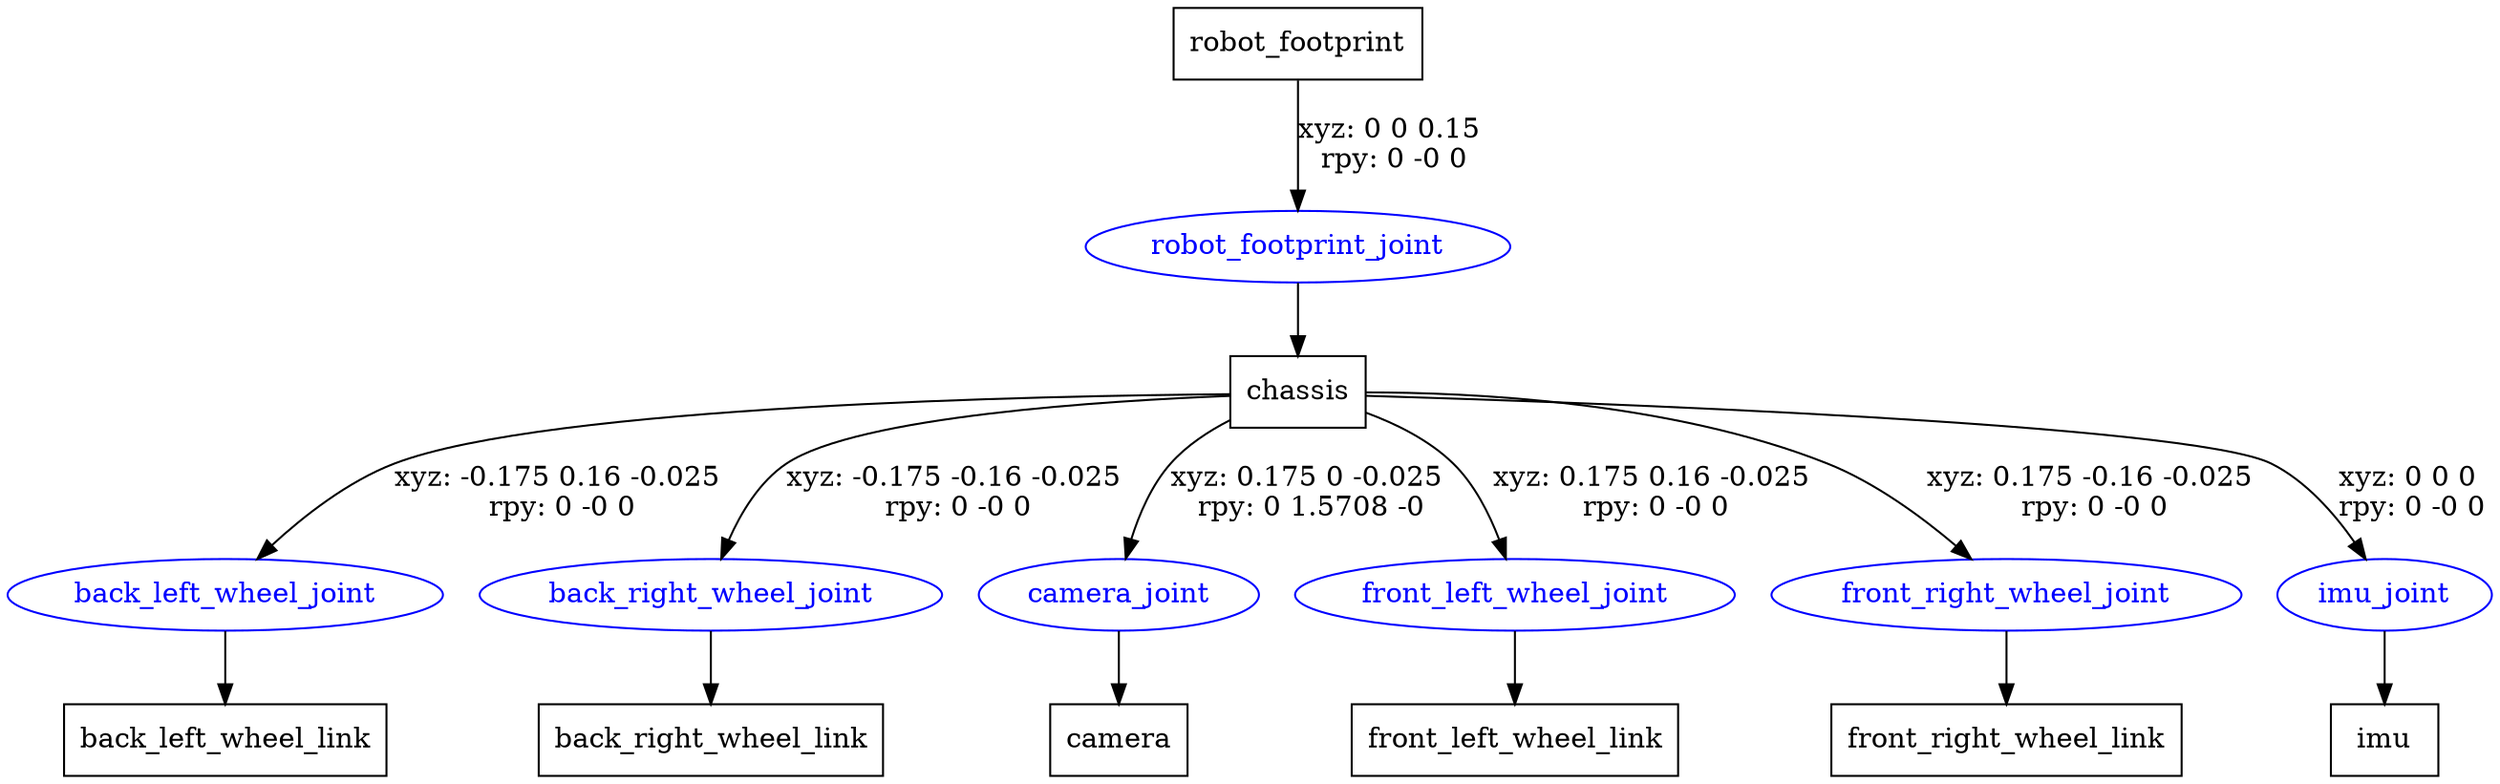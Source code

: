 digraph G {
node [shape=box];
"robot_footprint" [label="robot_footprint"];
"chassis" [label="chassis"];
"back_left_wheel_link" [label="back_left_wheel_link"];
"back_right_wheel_link" [label="back_right_wheel_link"];
"camera" [label="camera"];
"front_left_wheel_link" [label="front_left_wheel_link"];
"front_right_wheel_link" [label="front_right_wheel_link"];
"imu" [label="imu"];
node [shape=ellipse, color=blue, fontcolor=blue];
"robot_footprint" -> "robot_footprint_joint" [label="xyz: 0 0 0.15 \nrpy: 0 -0 0"]
"robot_footprint_joint" -> "chassis"
"chassis" -> "back_left_wheel_joint" [label="xyz: -0.175 0.16 -0.025 \nrpy: 0 -0 0"]
"back_left_wheel_joint" -> "back_left_wheel_link"
"chassis" -> "back_right_wheel_joint" [label="xyz: -0.175 -0.16 -0.025 \nrpy: 0 -0 0"]
"back_right_wheel_joint" -> "back_right_wheel_link"
"chassis" -> "camera_joint" [label="xyz: 0.175 0 -0.025 \nrpy: 0 1.5708 -0"]
"camera_joint" -> "camera"
"chassis" -> "front_left_wheel_joint" [label="xyz: 0.175 0.16 -0.025 \nrpy: 0 -0 0"]
"front_left_wheel_joint" -> "front_left_wheel_link"
"chassis" -> "front_right_wheel_joint" [label="xyz: 0.175 -0.16 -0.025 \nrpy: 0 -0 0"]
"front_right_wheel_joint" -> "front_right_wheel_link"
"chassis" -> "imu_joint" [label="xyz: 0 0 0 \nrpy: 0 -0 0"]
"imu_joint" -> "imu"
}
